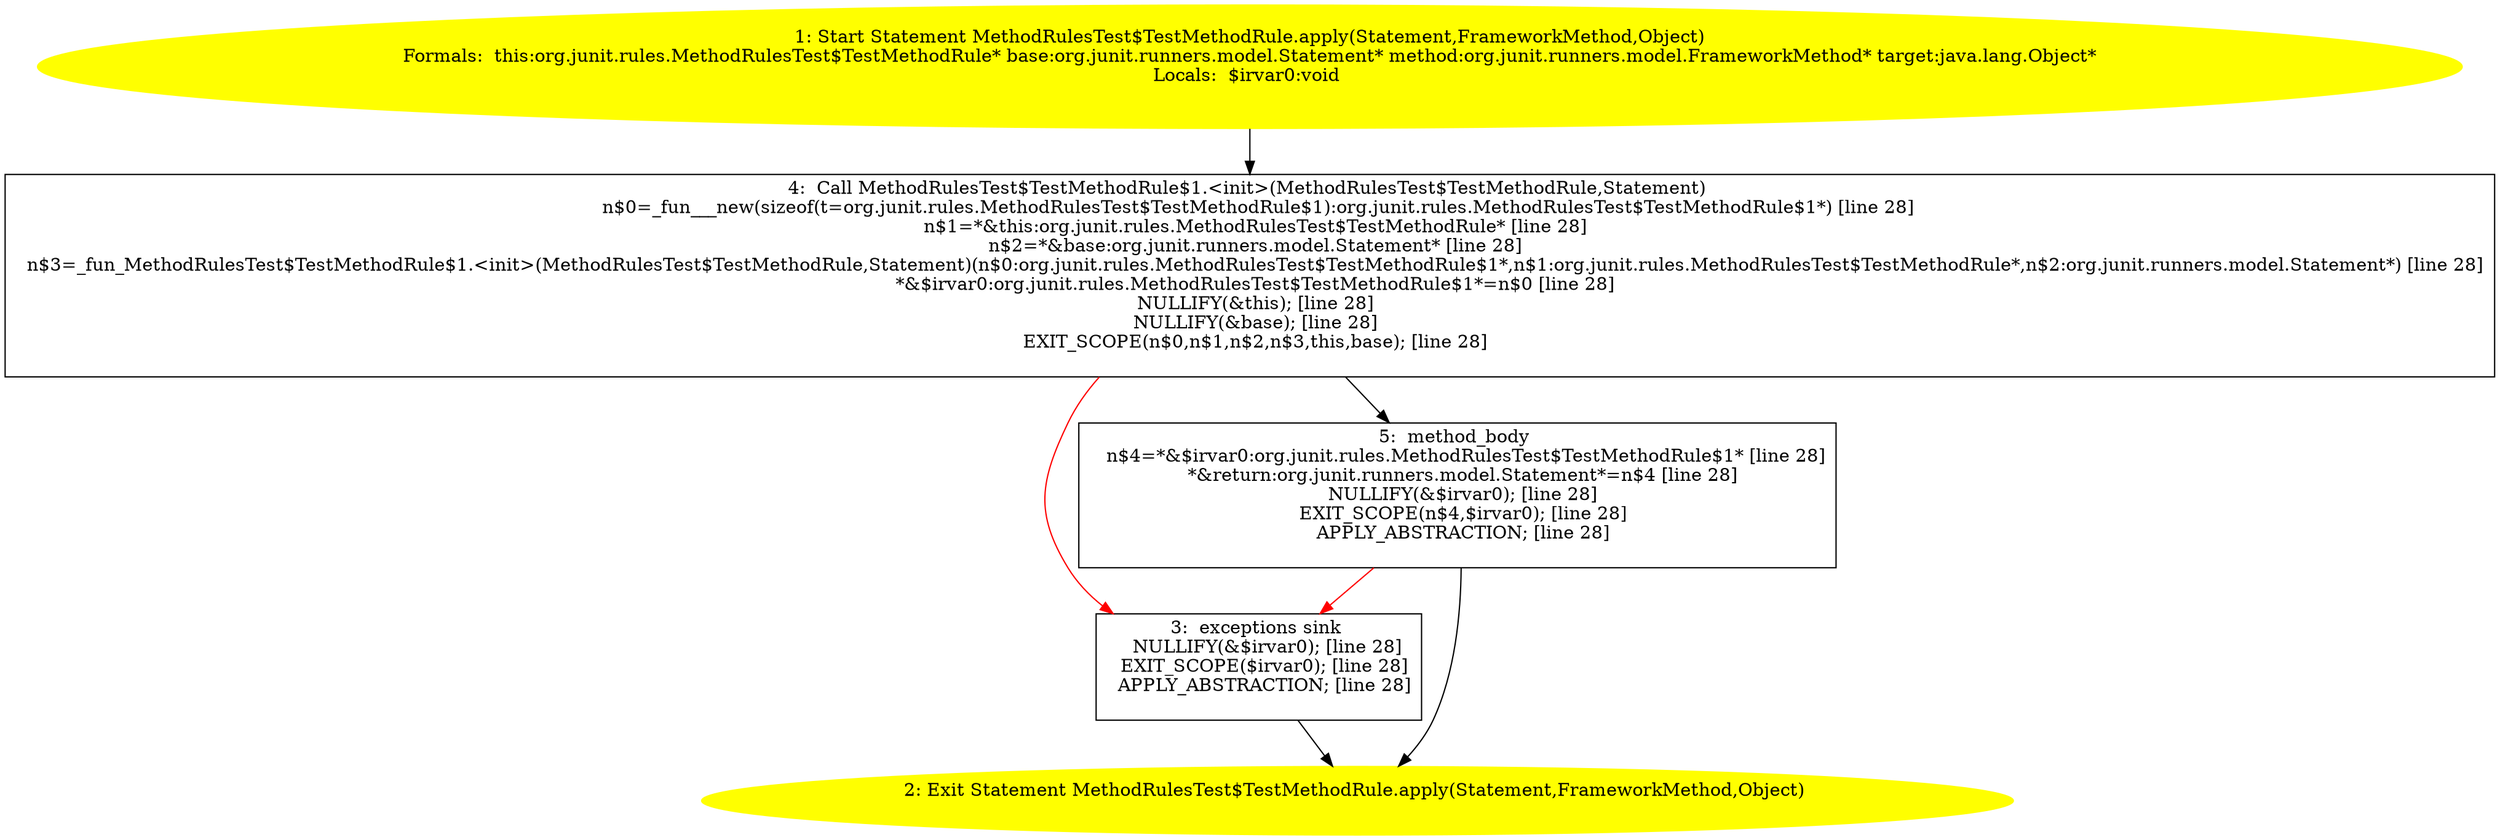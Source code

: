 /* @generated */
digraph cfg {
"org.junit.rules.MethodRulesTest$TestMethodRule.apply(org.junit.runners.model.Statement,org.junit.run.be4dd36bfe0e0785a6d8d9e7bced808f_1" [label="1: Start Statement MethodRulesTest$TestMethodRule.apply(Statement,FrameworkMethod,Object)\nFormals:  this:org.junit.rules.MethodRulesTest$TestMethodRule* base:org.junit.runners.model.Statement* method:org.junit.runners.model.FrameworkMethod* target:java.lang.Object*\nLocals:  $irvar0:void \n  " color=yellow style=filled]
	

	 "org.junit.rules.MethodRulesTest$TestMethodRule.apply(org.junit.runners.model.Statement,org.junit.run.be4dd36bfe0e0785a6d8d9e7bced808f_1" -> "org.junit.rules.MethodRulesTest$TestMethodRule.apply(org.junit.runners.model.Statement,org.junit.run.be4dd36bfe0e0785a6d8d9e7bced808f_4" ;
"org.junit.rules.MethodRulesTest$TestMethodRule.apply(org.junit.runners.model.Statement,org.junit.run.be4dd36bfe0e0785a6d8d9e7bced808f_2" [label="2: Exit Statement MethodRulesTest$TestMethodRule.apply(Statement,FrameworkMethod,Object) \n  " color=yellow style=filled]
	

"org.junit.rules.MethodRulesTest$TestMethodRule.apply(org.junit.runners.model.Statement,org.junit.run.be4dd36bfe0e0785a6d8d9e7bced808f_3" [label="3:  exceptions sink \n   NULLIFY(&$irvar0); [line 28]\n  EXIT_SCOPE($irvar0); [line 28]\n  APPLY_ABSTRACTION; [line 28]\n " shape="box"]
	

	 "org.junit.rules.MethodRulesTest$TestMethodRule.apply(org.junit.runners.model.Statement,org.junit.run.be4dd36bfe0e0785a6d8d9e7bced808f_3" -> "org.junit.rules.MethodRulesTest$TestMethodRule.apply(org.junit.runners.model.Statement,org.junit.run.be4dd36bfe0e0785a6d8d9e7bced808f_2" ;
"org.junit.rules.MethodRulesTest$TestMethodRule.apply(org.junit.runners.model.Statement,org.junit.run.be4dd36bfe0e0785a6d8d9e7bced808f_4" [label="4:  Call MethodRulesTest$TestMethodRule$1.<init>(MethodRulesTest$TestMethodRule,Statement) \n   n$0=_fun___new(sizeof(t=org.junit.rules.MethodRulesTest$TestMethodRule$1):org.junit.rules.MethodRulesTest$TestMethodRule$1*) [line 28]\n  n$1=*&this:org.junit.rules.MethodRulesTest$TestMethodRule* [line 28]\n  n$2=*&base:org.junit.runners.model.Statement* [line 28]\n  n$3=_fun_MethodRulesTest$TestMethodRule$1.<init>(MethodRulesTest$TestMethodRule,Statement)(n$0:org.junit.rules.MethodRulesTest$TestMethodRule$1*,n$1:org.junit.rules.MethodRulesTest$TestMethodRule*,n$2:org.junit.runners.model.Statement*) [line 28]\n  *&$irvar0:org.junit.rules.MethodRulesTest$TestMethodRule$1*=n$0 [line 28]\n  NULLIFY(&this); [line 28]\n  NULLIFY(&base); [line 28]\n  EXIT_SCOPE(n$0,n$1,n$2,n$3,this,base); [line 28]\n " shape="box"]
	

	 "org.junit.rules.MethodRulesTest$TestMethodRule.apply(org.junit.runners.model.Statement,org.junit.run.be4dd36bfe0e0785a6d8d9e7bced808f_4" -> "org.junit.rules.MethodRulesTest$TestMethodRule.apply(org.junit.runners.model.Statement,org.junit.run.be4dd36bfe0e0785a6d8d9e7bced808f_5" ;
	 "org.junit.rules.MethodRulesTest$TestMethodRule.apply(org.junit.runners.model.Statement,org.junit.run.be4dd36bfe0e0785a6d8d9e7bced808f_4" -> "org.junit.rules.MethodRulesTest$TestMethodRule.apply(org.junit.runners.model.Statement,org.junit.run.be4dd36bfe0e0785a6d8d9e7bced808f_3" [color="red" ];
"org.junit.rules.MethodRulesTest$TestMethodRule.apply(org.junit.runners.model.Statement,org.junit.run.be4dd36bfe0e0785a6d8d9e7bced808f_5" [label="5:  method_body \n   n$4=*&$irvar0:org.junit.rules.MethodRulesTest$TestMethodRule$1* [line 28]\n  *&return:org.junit.runners.model.Statement*=n$4 [line 28]\n  NULLIFY(&$irvar0); [line 28]\n  EXIT_SCOPE(n$4,$irvar0); [line 28]\n  APPLY_ABSTRACTION; [line 28]\n " shape="box"]
	

	 "org.junit.rules.MethodRulesTest$TestMethodRule.apply(org.junit.runners.model.Statement,org.junit.run.be4dd36bfe0e0785a6d8d9e7bced808f_5" -> "org.junit.rules.MethodRulesTest$TestMethodRule.apply(org.junit.runners.model.Statement,org.junit.run.be4dd36bfe0e0785a6d8d9e7bced808f_2" ;
	 "org.junit.rules.MethodRulesTest$TestMethodRule.apply(org.junit.runners.model.Statement,org.junit.run.be4dd36bfe0e0785a6d8d9e7bced808f_5" -> "org.junit.rules.MethodRulesTest$TestMethodRule.apply(org.junit.runners.model.Statement,org.junit.run.be4dd36bfe0e0785a6d8d9e7bced808f_3" [color="red" ];
}
